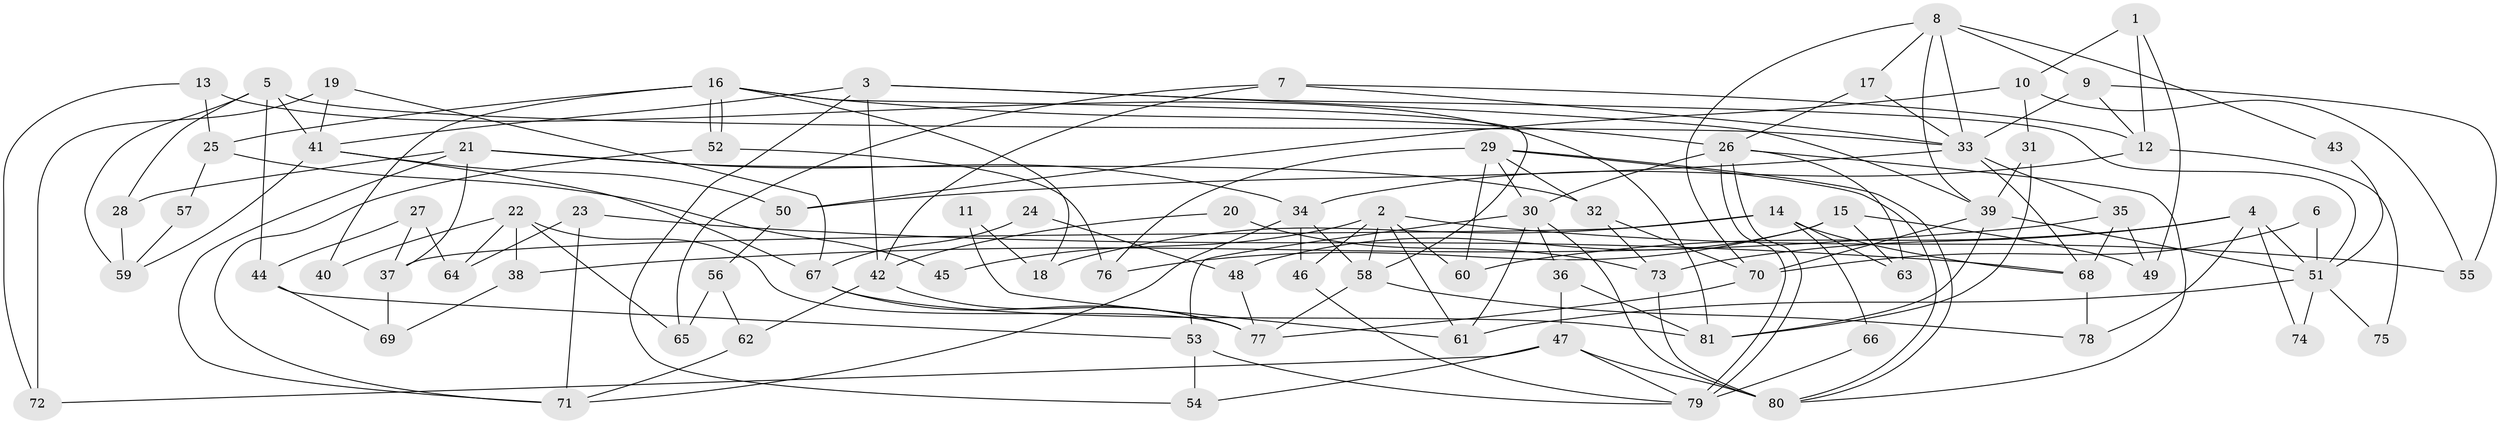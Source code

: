 // coarse degree distribution, {5: 0.14285714285714285, 6: 0.08928571428571429, 7: 0.14285714285714285, 4: 0.125, 2: 0.17857142857142858, 3: 0.25, 9: 0.03571428571428571, 8: 0.03571428571428571}
// Generated by graph-tools (version 1.1) at 2025/52/02/27/25 19:52:08]
// undirected, 81 vertices, 162 edges
graph export_dot {
graph [start="1"]
  node [color=gray90,style=filled];
  1;
  2;
  3;
  4;
  5;
  6;
  7;
  8;
  9;
  10;
  11;
  12;
  13;
  14;
  15;
  16;
  17;
  18;
  19;
  20;
  21;
  22;
  23;
  24;
  25;
  26;
  27;
  28;
  29;
  30;
  31;
  32;
  33;
  34;
  35;
  36;
  37;
  38;
  39;
  40;
  41;
  42;
  43;
  44;
  45;
  46;
  47;
  48;
  49;
  50;
  51;
  52;
  53;
  54;
  55;
  56;
  57;
  58;
  59;
  60;
  61;
  62;
  63;
  64;
  65;
  66;
  67;
  68;
  69;
  70;
  71;
  72;
  73;
  74;
  75;
  76;
  77;
  78;
  79;
  80;
  81;
  1 -- 10;
  1 -- 49;
  1 -- 12;
  2 -- 58;
  2 -- 55;
  2 -- 45;
  2 -- 46;
  2 -- 60;
  2 -- 61;
  3 -- 51;
  3 -- 42;
  3 -- 39;
  3 -- 41;
  3 -- 54;
  4 -- 60;
  4 -- 73;
  4 -- 51;
  4 -- 74;
  4 -- 78;
  5 -- 41;
  5 -- 33;
  5 -- 28;
  5 -- 44;
  5 -- 59;
  6 -- 51;
  6 -- 70;
  7 -- 12;
  7 -- 33;
  7 -- 42;
  7 -- 65;
  8 -- 39;
  8 -- 9;
  8 -- 17;
  8 -- 33;
  8 -- 43;
  8 -- 70;
  9 -- 33;
  9 -- 12;
  9 -- 55;
  10 -- 31;
  10 -- 50;
  10 -- 55;
  11 -- 61;
  11 -- 18;
  12 -- 34;
  12 -- 75;
  13 -- 72;
  13 -- 81;
  13 -- 25;
  14 -- 68;
  14 -- 37;
  14 -- 18;
  14 -- 63;
  14 -- 66;
  15 -- 63;
  15 -- 76;
  15 -- 48;
  15 -- 49;
  16 -- 52;
  16 -- 52;
  16 -- 26;
  16 -- 18;
  16 -- 25;
  16 -- 40;
  16 -- 58;
  17 -- 26;
  17 -- 33;
  19 -- 41;
  19 -- 67;
  19 -- 72;
  20 -- 42;
  20 -- 73;
  21 -- 32;
  21 -- 34;
  21 -- 28;
  21 -- 37;
  21 -- 71;
  22 -- 65;
  22 -- 77;
  22 -- 38;
  22 -- 40;
  22 -- 64;
  23 -- 68;
  23 -- 71;
  23 -- 64;
  24 -- 67;
  24 -- 48;
  25 -- 45;
  25 -- 57;
  26 -- 30;
  26 -- 79;
  26 -- 79;
  26 -- 63;
  26 -- 80;
  27 -- 44;
  27 -- 64;
  27 -- 37;
  28 -- 59;
  29 -- 80;
  29 -- 80;
  29 -- 30;
  29 -- 32;
  29 -- 60;
  29 -- 76;
  30 -- 80;
  30 -- 61;
  30 -- 36;
  30 -- 53;
  31 -- 81;
  31 -- 39;
  32 -- 70;
  32 -- 73;
  33 -- 35;
  33 -- 50;
  33 -- 68;
  34 -- 58;
  34 -- 46;
  34 -- 71;
  35 -- 38;
  35 -- 49;
  35 -- 68;
  36 -- 47;
  36 -- 81;
  37 -- 69;
  38 -- 69;
  39 -- 81;
  39 -- 51;
  39 -- 70;
  41 -- 59;
  41 -- 50;
  41 -- 67;
  42 -- 77;
  42 -- 62;
  43 -- 51;
  44 -- 53;
  44 -- 69;
  46 -- 79;
  47 -- 80;
  47 -- 79;
  47 -- 54;
  47 -- 72;
  48 -- 77;
  50 -- 56;
  51 -- 61;
  51 -- 74;
  51 -- 75;
  52 -- 71;
  52 -- 76;
  53 -- 54;
  53 -- 79;
  56 -- 62;
  56 -- 65;
  57 -- 59;
  58 -- 78;
  58 -- 77;
  62 -- 71;
  66 -- 79;
  67 -- 77;
  67 -- 81;
  68 -- 78;
  70 -- 77;
  73 -- 80;
}
